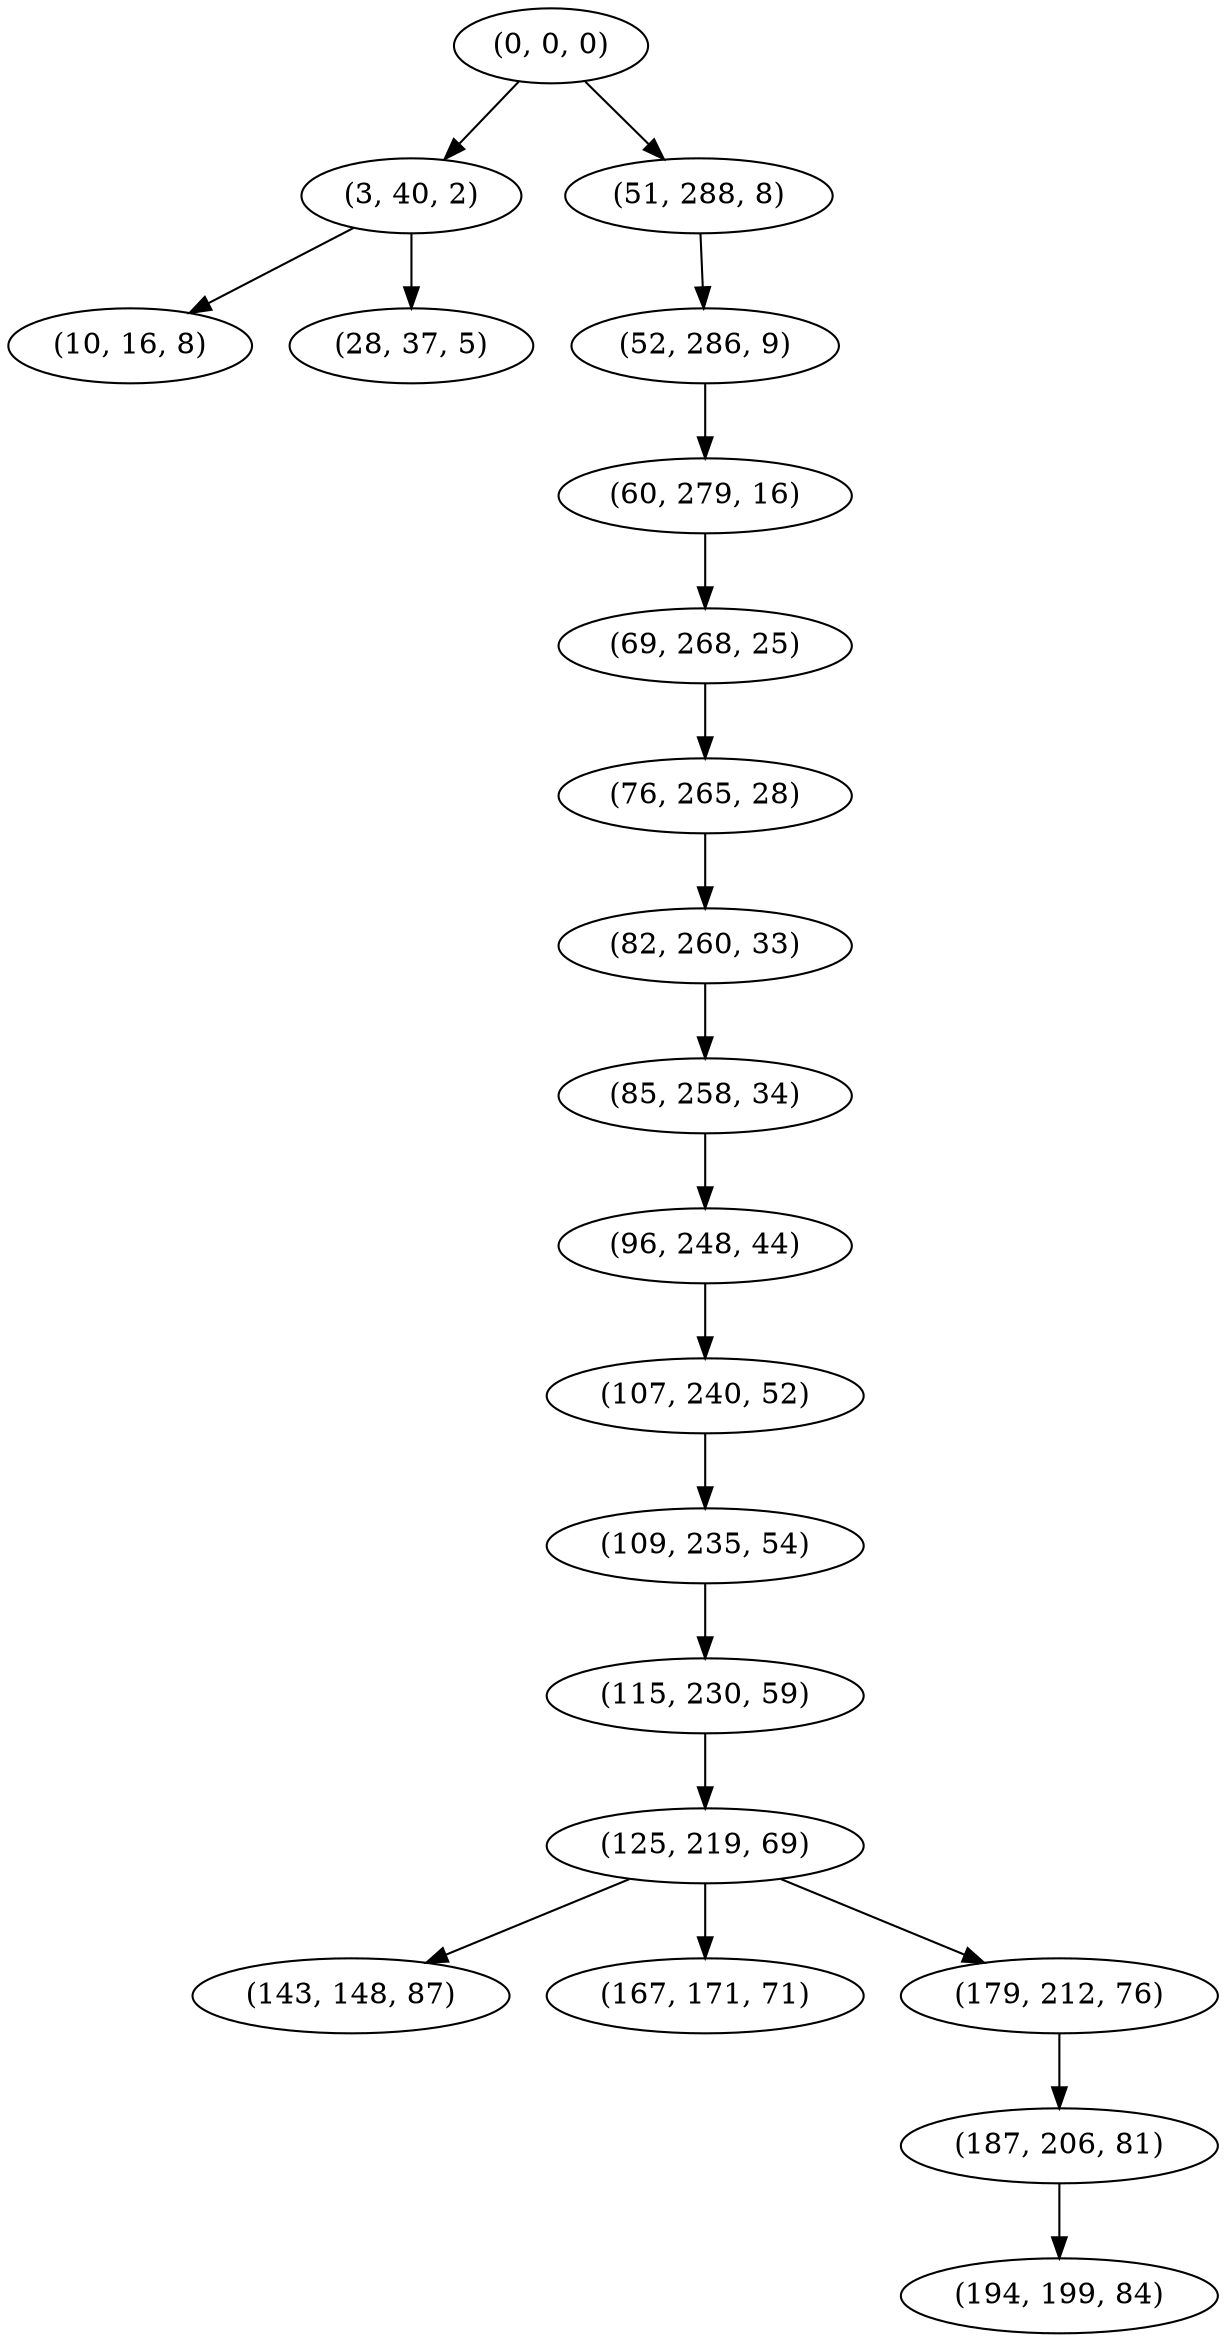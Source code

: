 digraph tree {
    "(0, 0, 0)";
    "(3, 40, 2)";
    "(10, 16, 8)";
    "(28, 37, 5)";
    "(51, 288, 8)";
    "(52, 286, 9)";
    "(60, 279, 16)";
    "(69, 268, 25)";
    "(76, 265, 28)";
    "(82, 260, 33)";
    "(85, 258, 34)";
    "(96, 248, 44)";
    "(107, 240, 52)";
    "(109, 235, 54)";
    "(115, 230, 59)";
    "(125, 219, 69)";
    "(143, 148, 87)";
    "(167, 171, 71)";
    "(179, 212, 76)";
    "(187, 206, 81)";
    "(194, 199, 84)";
    "(0, 0, 0)" -> "(3, 40, 2)";
    "(0, 0, 0)" -> "(51, 288, 8)";
    "(3, 40, 2)" -> "(10, 16, 8)";
    "(3, 40, 2)" -> "(28, 37, 5)";
    "(51, 288, 8)" -> "(52, 286, 9)";
    "(52, 286, 9)" -> "(60, 279, 16)";
    "(60, 279, 16)" -> "(69, 268, 25)";
    "(69, 268, 25)" -> "(76, 265, 28)";
    "(76, 265, 28)" -> "(82, 260, 33)";
    "(82, 260, 33)" -> "(85, 258, 34)";
    "(85, 258, 34)" -> "(96, 248, 44)";
    "(96, 248, 44)" -> "(107, 240, 52)";
    "(107, 240, 52)" -> "(109, 235, 54)";
    "(109, 235, 54)" -> "(115, 230, 59)";
    "(115, 230, 59)" -> "(125, 219, 69)";
    "(125, 219, 69)" -> "(143, 148, 87)";
    "(125, 219, 69)" -> "(167, 171, 71)";
    "(125, 219, 69)" -> "(179, 212, 76)";
    "(179, 212, 76)" -> "(187, 206, 81)";
    "(187, 206, 81)" -> "(194, 199, 84)";
}
